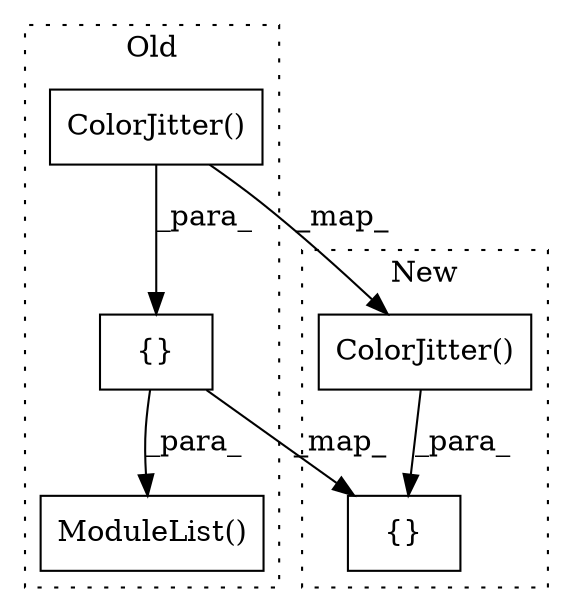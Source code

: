 digraph G {
subgraph cluster0 {
1 [label="ColorJitter()" a="75" s="3125,3185" l="23,1" shape="box"];
4 [label="{}" a="59" s="3124,3186" l="1,0" shape="box"];
5 [label="ModuleList()" a="75" s="3110,3187" l="14,1" shape="box"];
label = "Old";
style="dotted";
}
subgraph cluster1 {
2 [label="ColorJitter()" a="75" s="3089,3149" l="23,1" shape="box"];
3 [label="{}" a="59" s="3088,3150" l="1,0" shape="box"];
label = "New";
style="dotted";
}
1 -> 2 [label="_map_"];
1 -> 4 [label="_para_"];
2 -> 3 [label="_para_"];
4 -> 5 [label="_para_"];
4 -> 3 [label="_map_"];
}